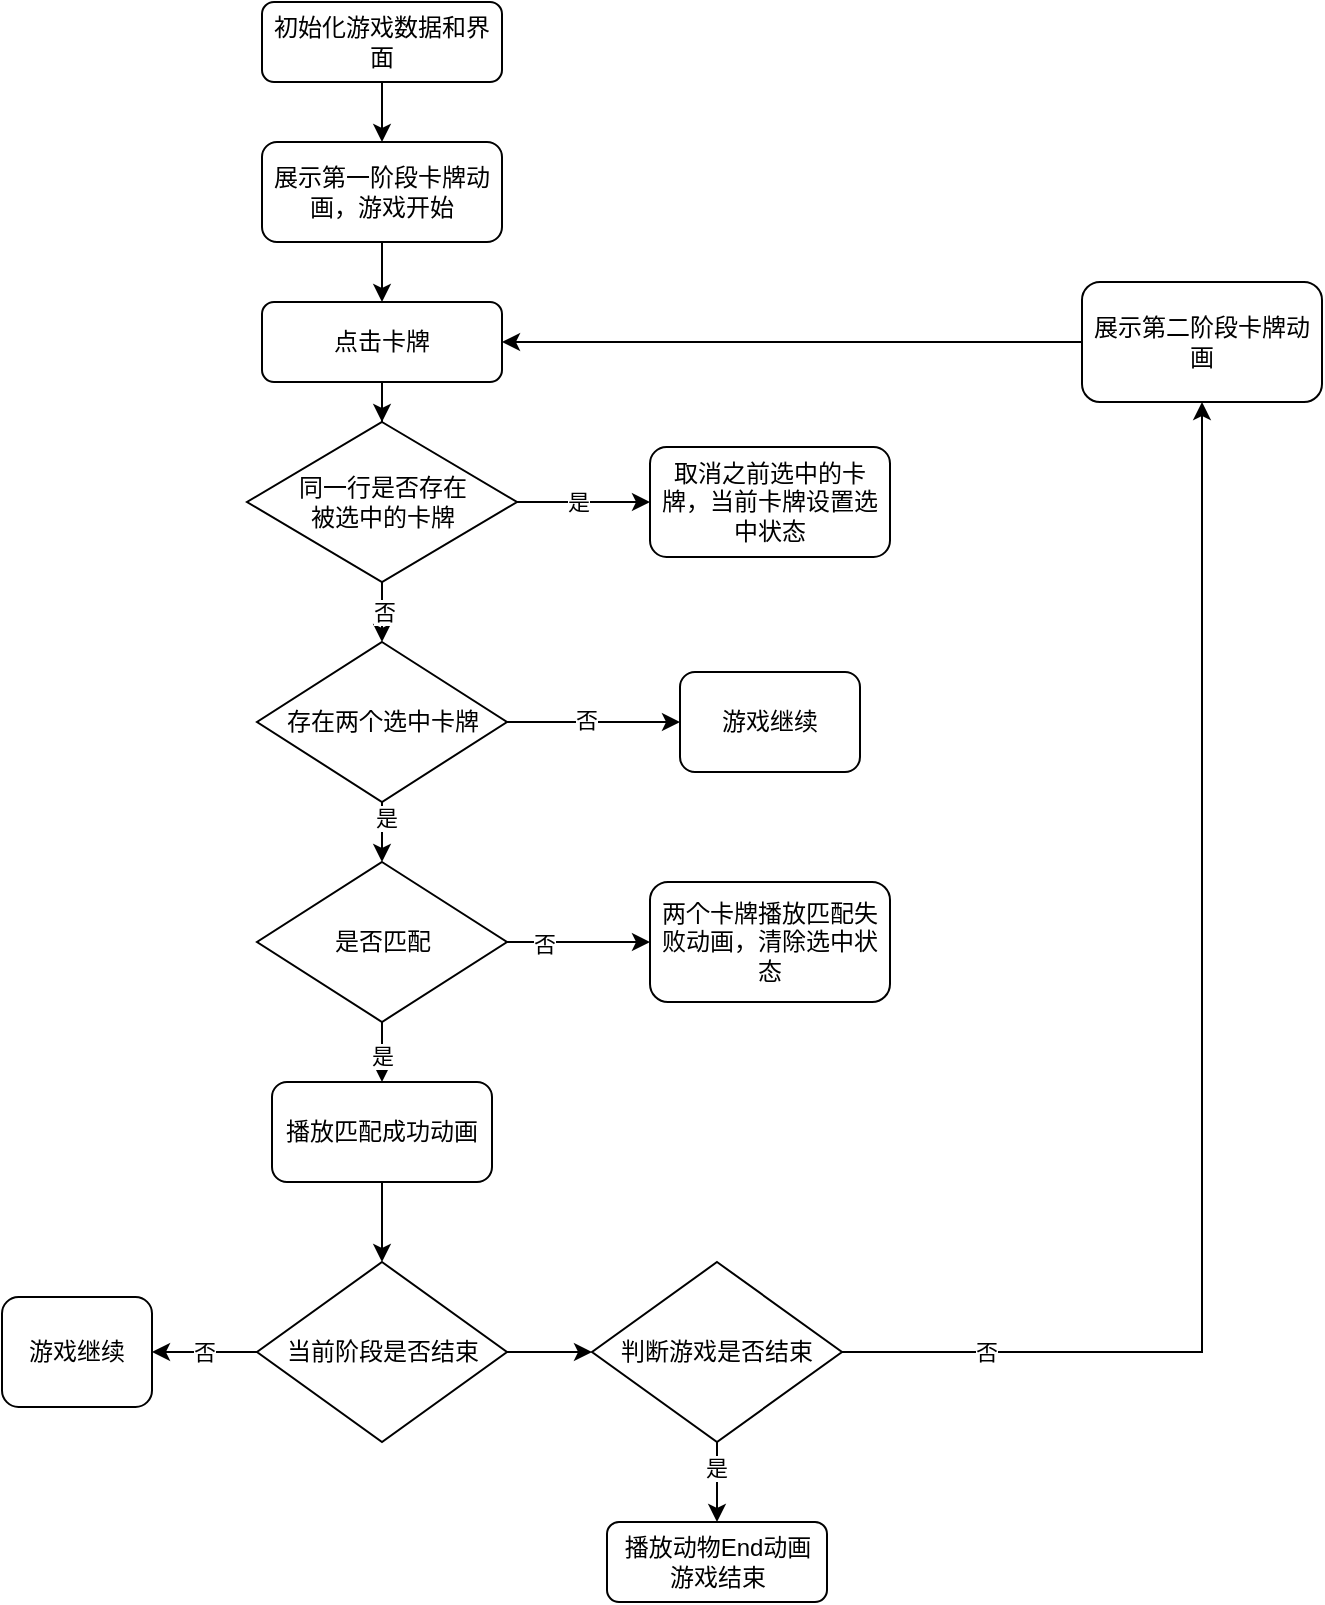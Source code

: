 <mxfile version="17.1.3" type="github">
  <diagram id="C5RBs43oDa-KdzZeNtuy" name="Page-1">
    <mxGraphModel dx="1426" dy="867" grid="1" gridSize="10" guides="1" tooltips="1" connect="1" arrows="1" fold="1" page="1" pageScale="1" pageWidth="827" pageHeight="1169" math="0" shadow="0">
      <root>
        <mxCell id="WIyWlLk6GJQsqaUBKTNV-0" />
        <mxCell id="WIyWlLk6GJQsqaUBKTNV-1" parent="WIyWlLk6GJQsqaUBKTNV-0" />
        <mxCell id="tlVY8ZqabNdBZSSm1T8Y-3" value="" style="edgeStyle=orthogonalEdgeStyle;rounded=0;orthogonalLoop=1;jettySize=auto;html=1;" edge="1" parent="WIyWlLk6GJQsqaUBKTNV-1" source="WIyWlLk6GJQsqaUBKTNV-3" target="tlVY8ZqabNdBZSSm1T8Y-0">
          <mxGeometry relative="1" as="geometry" />
        </mxCell>
        <mxCell id="WIyWlLk6GJQsqaUBKTNV-3" value="初始化游戏数据和界面" style="rounded=1;whiteSpace=wrap;html=1;fontSize=12;glass=0;strokeWidth=1;shadow=0;" parent="WIyWlLk6GJQsqaUBKTNV-1" vertex="1">
          <mxGeometry x="160" y="80" width="120" height="40" as="geometry" />
        </mxCell>
        <mxCell id="tlVY8ZqabNdBZSSm1T8Y-19" value="" style="edgeStyle=orthogonalEdgeStyle;rounded=0;orthogonalLoop=1;jettySize=auto;html=1;" edge="1" parent="WIyWlLk6GJQsqaUBKTNV-1" source="tlVY8ZqabNdBZSSm1T8Y-0" target="tlVY8ZqabNdBZSSm1T8Y-6">
          <mxGeometry relative="1" as="geometry" />
        </mxCell>
        <mxCell id="tlVY8ZqabNdBZSSm1T8Y-0" value="展示第一阶段卡牌动画，游戏开始" style="rounded=1;whiteSpace=wrap;html=1;" vertex="1" parent="WIyWlLk6GJQsqaUBKTNV-1">
          <mxGeometry x="160" y="150" width="120" height="50" as="geometry" />
        </mxCell>
        <mxCell id="tlVY8ZqabNdBZSSm1T8Y-18" value="" style="edgeStyle=orthogonalEdgeStyle;rounded=0;orthogonalLoop=1;jettySize=auto;html=1;" edge="1" parent="WIyWlLk6GJQsqaUBKTNV-1" source="tlVY8ZqabNdBZSSm1T8Y-6" target="tlVY8ZqabNdBZSSm1T8Y-15">
          <mxGeometry relative="1" as="geometry" />
        </mxCell>
        <mxCell id="tlVY8ZqabNdBZSSm1T8Y-6" value="点击卡牌" style="whiteSpace=wrap;html=1;rounded=1;" vertex="1" parent="WIyWlLk6GJQsqaUBKTNV-1">
          <mxGeometry x="160" y="230" width="120" height="40" as="geometry" />
        </mxCell>
        <mxCell id="tlVY8ZqabNdBZSSm1T8Y-27" value="" style="edgeStyle=orthogonalEdgeStyle;rounded=0;orthogonalLoop=1;jettySize=auto;html=1;" edge="1" parent="WIyWlLk6GJQsqaUBKTNV-1" source="tlVY8ZqabNdBZSSm1T8Y-15" target="tlVY8ZqabNdBZSSm1T8Y-26">
          <mxGeometry relative="1" as="geometry" />
        </mxCell>
        <mxCell id="tlVY8ZqabNdBZSSm1T8Y-28" value="是" style="edgeLabel;html=1;align=center;verticalAlign=middle;resizable=0;points=[];" vertex="1" connectable="0" parent="tlVY8ZqabNdBZSSm1T8Y-27">
          <mxGeometry x="-0.097" relative="1" as="geometry">
            <mxPoint as="offset" />
          </mxGeometry>
        </mxCell>
        <mxCell id="tlVY8ZqabNdBZSSm1T8Y-31" value="" style="edgeStyle=orthogonalEdgeStyle;rounded=0;orthogonalLoop=1;jettySize=auto;html=1;" edge="1" parent="WIyWlLk6GJQsqaUBKTNV-1" source="tlVY8ZqabNdBZSSm1T8Y-15" target="tlVY8ZqabNdBZSSm1T8Y-29">
          <mxGeometry relative="1" as="geometry" />
        </mxCell>
        <mxCell id="tlVY8ZqabNdBZSSm1T8Y-32" value="否" style="edgeLabel;html=1;align=center;verticalAlign=middle;resizable=0;points=[];" vertex="1" connectable="0" parent="tlVY8ZqabNdBZSSm1T8Y-31">
          <mxGeometry x="-0.4" y="1" relative="1" as="geometry">
            <mxPoint as="offset" />
          </mxGeometry>
        </mxCell>
        <mxCell id="tlVY8ZqabNdBZSSm1T8Y-15" value="&lt;span&gt;同一行是否存在&lt;br&gt;被选中的卡牌&lt;/span&gt;" style="rhombus;whiteSpace=wrap;html=1;" vertex="1" parent="WIyWlLk6GJQsqaUBKTNV-1">
          <mxGeometry x="152.5" y="290" width="135" height="80" as="geometry" />
        </mxCell>
        <mxCell id="tlVY8ZqabNdBZSSm1T8Y-26" value="&lt;span&gt;取消之前选中的卡牌，当前卡牌设置选中状态&lt;/span&gt;" style="rounded=1;whiteSpace=wrap;html=1;" vertex="1" parent="WIyWlLk6GJQsqaUBKTNV-1">
          <mxGeometry x="354" y="302.5" width="120" height="55" as="geometry" />
        </mxCell>
        <mxCell id="tlVY8ZqabNdBZSSm1T8Y-37" value="" style="edgeStyle=orthogonalEdgeStyle;rounded=0;orthogonalLoop=1;jettySize=auto;html=1;" edge="1" parent="WIyWlLk6GJQsqaUBKTNV-1" source="tlVY8ZqabNdBZSSm1T8Y-29" target="tlVY8ZqabNdBZSSm1T8Y-36">
          <mxGeometry relative="1" as="geometry" />
        </mxCell>
        <mxCell id="tlVY8ZqabNdBZSSm1T8Y-38" value="否" style="edgeLabel;html=1;align=center;verticalAlign=middle;resizable=0;points=[];" vertex="1" connectable="0" parent="tlVY8ZqabNdBZSSm1T8Y-37">
          <mxGeometry x="-0.093" y="1" relative="1" as="geometry">
            <mxPoint as="offset" />
          </mxGeometry>
        </mxCell>
        <mxCell id="tlVY8ZqabNdBZSSm1T8Y-44" value="" style="edgeStyle=orthogonalEdgeStyle;rounded=0;orthogonalLoop=1;jettySize=auto;html=1;" edge="1" parent="WIyWlLk6GJQsqaUBKTNV-1" source="tlVY8ZqabNdBZSSm1T8Y-29" target="tlVY8ZqabNdBZSSm1T8Y-43">
          <mxGeometry relative="1" as="geometry" />
        </mxCell>
        <mxCell id="tlVY8ZqabNdBZSSm1T8Y-77" value="是" style="edgeLabel;html=1;align=center;verticalAlign=middle;resizable=0;points=[];" vertex="1" connectable="0" parent="tlVY8ZqabNdBZSSm1T8Y-44">
          <mxGeometry x="-0.68" y="2" relative="1" as="geometry">
            <mxPoint as="offset" />
          </mxGeometry>
        </mxCell>
        <mxCell id="tlVY8ZqabNdBZSSm1T8Y-29" value="存在两个选中卡牌" style="rhombus;whiteSpace=wrap;html=1;" vertex="1" parent="WIyWlLk6GJQsqaUBKTNV-1">
          <mxGeometry x="157.5" y="400" width="125" height="80" as="geometry" />
        </mxCell>
        <mxCell id="tlVY8ZqabNdBZSSm1T8Y-36" value="游戏继续" style="rounded=1;whiteSpace=wrap;html=1;" vertex="1" parent="WIyWlLk6GJQsqaUBKTNV-1">
          <mxGeometry x="369" y="415" width="90" height="50" as="geometry" />
        </mxCell>
        <mxCell id="tlVY8ZqabNdBZSSm1T8Y-46" value="" style="edgeStyle=orthogonalEdgeStyle;rounded=0;orthogonalLoop=1;jettySize=auto;html=1;" edge="1" parent="WIyWlLk6GJQsqaUBKTNV-1" source="tlVY8ZqabNdBZSSm1T8Y-43" target="tlVY8ZqabNdBZSSm1T8Y-45">
          <mxGeometry relative="1" as="geometry" />
        </mxCell>
        <mxCell id="tlVY8ZqabNdBZSSm1T8Y-47" value="否" style="edgeLabel;html=1;align=center;verticalAlign=middle;resizable=0;points=[];" vertex="1" connectable="0" parent="tlVY8ZqabNdBZSSm1T8Y-46">
          <mxGeometry x="-0.527" y="-1" relative="1" as="geometry">
            <mxPoint x="1" as="offset" />
          </mxGeometry>
        </mxCell>
        <mxCell id="tlVY8ZqabNdBZSSm1T8Y-54" value="" style="edgeStyle=orthogonalEdgeStyle;rounded=0;orthogonalLoop=1;jettySize=auto;html=1;" edge="1" parent="WIyWlLk6GJQsqaUBKTNV-1" source="tlVY8ZqabNdBZSSm1T8Y-43" target="tlVY8ZqabNdBZSSm1T8Y-53">
          <mxGeometry relative="1" as="geometry" />
        </mxCell>
        <mxCell id="tlVY8ZqabNdBZSSm1T8Y-55" value="是" style="edgeLabel;html=1;align=center;verticalAlign=middle;resizable=0;points=[];" vertex="1" connectable="0" parent="tlVY8ZqabNdBZSSm1T8Y-54">
          <mxGeometry x="-0.347" relative="1" as="geometry">
            <mxPoint as="offset" />
          </mxGeometry>
        </mxCell>
        <mxCell id="tlVY8ZqabNdBZSSm1T8Y-43" value="是否匹配" style="rhombus;whiteSpace=wrap;html=1;" vertex="1" parent="WIyWlLk6GJQsqaUBKTNV-1">
          <mxGeometry x="157.5" y="510" width="125" height="80" as="geometry" />
        </mxCell>
        <mxCell id="tlVY8ZqabNdBZSSm1T8Y-45" value="两个卡牌播放匹配失败动画，清除选中状态" style="rounded=1;whiteSpace=wrap;html=1;" vertex="1" parent="WIyWlLk6GJQsqaUBKTNV-1">
          <mxGeometry x="354" y="520" width="120" height="60" as="geometry" />
        </mxCell>
        <mxCell id="tlVY8ZqabNdBZSSm1T8Y-57" value="" style="edgeStyle=orthogonalEdgeStyle;rounded=0;orthogonalLoop=1;jettySize=auto;html=1;" edge="1" parent="WIyWlLk6GJQsqaUBKTNV-1" source="tlVY8ZqabNdBZSSm1T8Y-53" target="tlVY8ZqabNdBZSSm1T8Y-56">
          <mxGeometry relative="1" as="geometry" />
        </mxCell>
        <mxCell id="tlVY8ZqabNdBZSSm1T8Y-53" value="播放匹配成功动画" style="rounded=1;whiteSpace=wrap;html=1;" vertex="1" parent="WIyWlLk6GJQsqaUBKTNV-1">
          <mxGeometry x="165" y="620" width="110" height="50" as="geometry" />
        </mxCell>
        <mxCell id="tlVY8ZqabNdBZSSm1T8Y-62" value="否" style="edgeStyle=orthogonalEdgeStyle;rounded=0;orthogonalLoop=1;jettySize=auto;html=1;" edge="1" parent="WIyWlLk6GJQsqaUBKTNV-1" source="tlVY8ZqabNdBZSSm1T8Y-56" target="tlVY8ZqabNdBZSSm1T8Y-61">
          <mxGeometry relative="1" as="geometry" />
        </mxCell>
        <mxCell id="tlVY8ZqabNdBZSSm1T8Y-66" value="" style="edgeStyle=orthogonalEdgeStyle;rounded=0;orthogonalLoop=1;jettySize=auto;html=1;" edge="1" parent="WIyWlLk6GJQsqaUBKTNV-1" source="tlVY8ZqabNdBZSSm1T8Y-56" target="tlVY8ZqabNdBZSSm1T8Y-65">
          <mxGeometry relative="1" as="geometry" />
        </mxCell>
        <mxCell id="tlVY8ZqabNdBZSSm1T8Y-56" value="当前阶段是否结束" style="rhombus;whiteSpace=wrap;html=1;" vertex="1" parent="WIyWlLk6GJQsqaUBKTNV-1">
          <mxGeometry x="157.5" y="710" width="125" height="90" as="geometry" />
        </mxCell>
        <mxCell id="tlVY8ZqabNdBZSSm1T8Y-61" value="游戏继续" style="rounded=1;whiteSpace=wrap;html=1;" vertex="1" parent="WIyWlLk6GJQsqaUBKTNV-1">
          <mxGeometry x="30" y="727.5" width="75" height="55" as="geometry" />
        </mxCell>
        <mxCell id="tlVY8ZqabNdBZSSm1T8Y-68" value="" style="edgeStyle=orthogonalEdgeStyle;rounded=0;orthogonalLoop=1;jettySize=auto;html=1;" edge="1" parent="WIyWlLk6GJQsqaUBKTNV-1" source="tlVY8ZqabNdBZSSm1T8Y-65" target="tlVY8ZqabNdBZSSm1T8Y-67">
          <mxGeometry relative="1" as="geometry" />
        </mxCell>
        <mxCell id="tlVY8ZqabNdBZSSm1T8Y-69" value="是" style="edgeLabel;html=1;align=center;verticalAlign=middle;resizable=0;points=[];" vertex="1" connectable="0" parent="tlVY8ZqabNdBZSSm1T8Y-68">
          <mxGeometry x="-0.368" y="-1" relative="1" as="geometry">
            <mxPoint as="offset" />
          </mxGeometry>
        </mxCell>
        <mxCell id="tlVY8ZqabNdBZSSm1T8Y-73" value="" style="edgeStyle=orthogonalEdgeStyle;rounded=0;orthogonalLoop=1;jettySize=auto;html=1;" edge="1" parent="WIyWlLk6GJQsqaUBKTNV-1" source="tlVY8ZqabNdBZSSm1T8Y-65" target="tlVY8ZqabNdBZSSm1T8Y-72">
          <mxGeometry relative="1" as="geometry" />
        </mxCell>
        <mxCell id="tlVY8ZqabNdBZSSm1T8Y-75" value="否" style="edgeLabel;html=1;align=center;verticalAlign=middle;resizable=0;points=[];" vertex="1" connectable="0" parent="tlVY8ZqabNdBZSSm1T8Y-73">
          <mxGeometry x="-0.781" relative="1" as="geometry">
            <mxPoint as="offset" />
          </mxGeometry>
        </mxCell>
        <mxCell id="tlVY8ZqabNdBZSSm1T8Y-65" value="判断游戏是否结束" style="rhombus;whiteSpace=wrap;html=1;" vertex="1" parent="WIyWlLk6GJQsqaUBKTNV-1">
          <mxGeometry x="325" y="710" width="125" height="90" as="geometry" />
        </mxCell>
        <mxCell id="tlVY8ZqabNdBZSSm1T8Y-67" value="播放动物End动画&lt;br&gt;游戏结束" style="rounded=1;whiteSpace=wrap;html=1;" vertex="1" parent="WIyWlLk6GJQsqaUBKTNV-1">
          <mxGeometry x="332.5" y="840" width="110" height="40" as="geometry" />
        </mxCell>
        <mxCell id="tlVY8ZqabNdBZSSm1T8Y-74" value="" style="edgeStyle=orthogonalEdgeStyle;rounded=0;orthogonalLoop=1;jettySize=auto;html=1;" edge="1" parent="WIyWlLk6GJQsqaUBKTNV-1" source="tlVY8ZqabNdBZSSm1T8Y-72" target="tlVY8ZqabNdBZSSm1T8Y-6">
          <mxGeometry relative="1" as="geometry" />
        </mxCell>
        <mxCell id="tlVY8ZqabNdBZSSm1T8Y-72" value="展示第二阶段卡牌动画" style="rounded=1;whiteSpace=wrap;html=1;" vertex="1" parent="WIyWlLk6GJQsqaUBKTNV-1">
          <mxGeometry x="570" y="220" width="120" height="60" as="geometry" />
        </mxCell>
      </root>
    </mxGraphModel>
  </diagram>
</mxfile>
